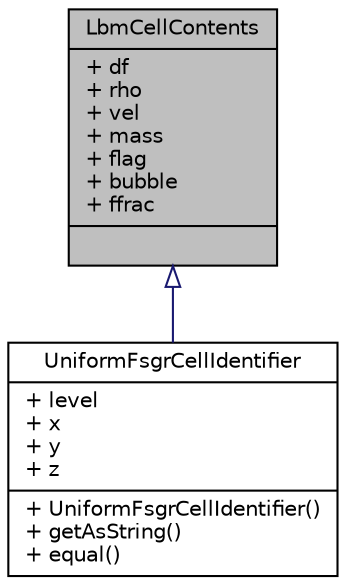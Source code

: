 digraph G
{
  edge [fontname="Helvetica",fontsize="10",labelfontname="Helvetica",labelfontsize="10"];
  node [fontname="Helvetica",fontsize="10",shape=record];
  Node1 [label="{LbmCellContents\n|+ df\l+ rho\l+ vel\l+ mass\l+ flag\l+ bubble\l+ ffrac\l|}",height=0.2,width=0.4,color="black", fillcolor="grey75", style="filled" fontcolor="black"];
  Node1 -> Node2 [dir=back,color="midnightblue",fontsize="10",style="solid",arrowtail="empty",fontname="Helvetica"];
  Node2 [label="{UniformFsgrCellIdentifier\n|+ level\l+ x\l+ y\l+ z\l|+ UniformFsgrCellIdentifier()\l+ getAsString()\l+ equal()\l}",height=0.2,width=0.4,color="black", fillcolor="white", style="filled",URL="$d9/d74/classUniformFsgrCellIdentifier.html"];
}
